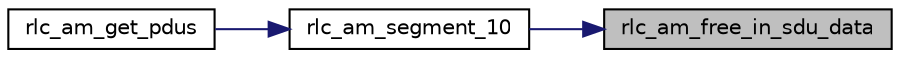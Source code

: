 digraph "rlc_am_free_in_sdu_data"
{
 // LATEX_PDF_SIZE
  edge [fontname="Helvetica",fontsize="10",labelfontname="Helvetica",labelfontsize="10"];
  node [fontname="Helvetica",fontsize="10",shape=record];
  rankdir="RL";
  Node1 [label="rlc_am_free_in_sdu_data",height=0.2,width=0.4,color="black", fillcolor="grey75", style="filled", fontcolor="black",tooltip="Free a higher layer SDU data part, the SDU is stored in input_sdus[] buffer."];
  Node1 -> Node2 [dir="back",color="midnightblue",fontsize="10",style="solid",fontname="Helvetica"];
  Node2 [label="rlc_am_segment_10",height=0.2,width=0.4,color="black", fillcolor="white", style="filled",URL="$group__em.html#ga65615705e03e2dee6c29f981de730b4a",tooltip="Segment a PDU with 10 bits sequence number, based on segmentation information given by MAC (size to t..."];
  Node2 -> Node3 [dir="back",color="midnightblue",fontsize="10",style="solid",fontname="Helvetica"];
  Node3 [label="rlc_am_get_pdus",height=0.2,width=0.4,color="black", fillcolor="white", style="filled",URL="$group__em.html#ga86ab9160ac9a96fa6704c2ce83cfb343",tooltip=" "];
}
